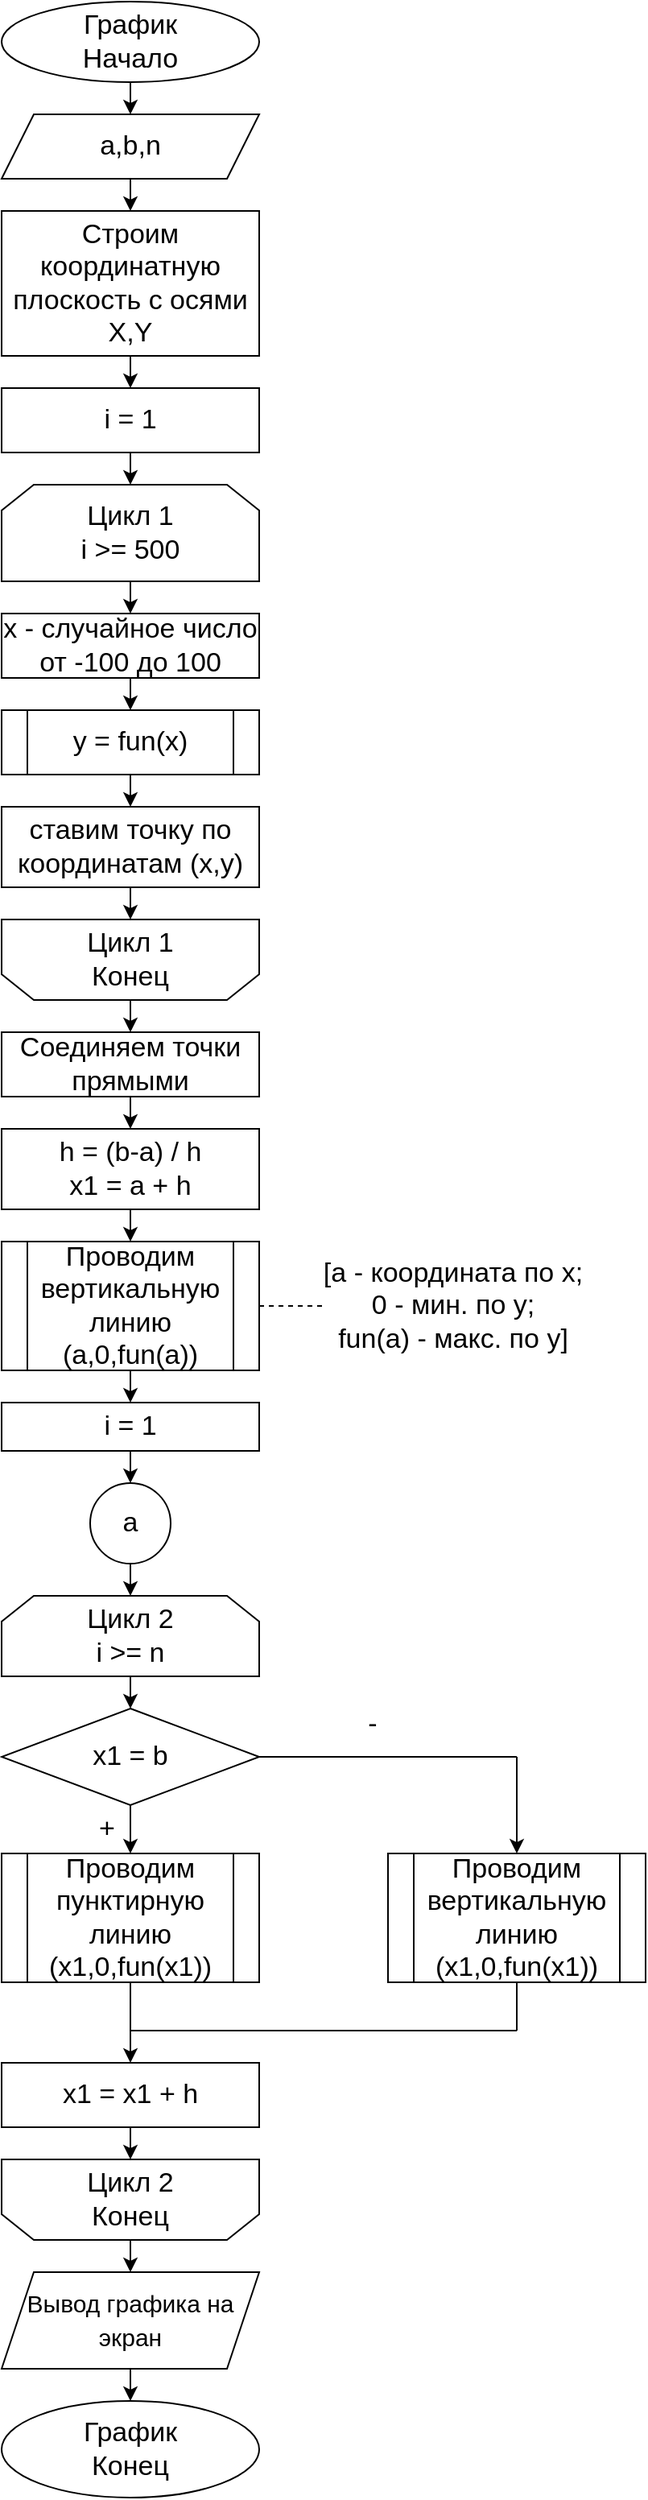 <mxfile version="20.6.0" type="device"><diagram id="loumMak5QDohsjKqV8Zm" name="Страница 1"><mxGraphModel dx="1042" dy="960" grid="1" gridSize="10" guides="1" tooltips="1" connect="1" arrows="1" fold="1" page="1" pageScale="1" pageWidth="827" pageHeight="1169" math="0" shadow="0"><root><mxCell id="0"/><mxCell id="1" parent="0"/><mxCell id="vgffk9RPuAJhd5spVzlk-1" value="&lt;font style=&quot;font-size: 17px;&quot;&gt;График&lt;br&gt;Начало&lt;/font&gt;" style="ellipse;whiteSpace=wrap;html=1;" vertex="1" parent="1"><mxGeometry x="120" width="160" height="50" as="geometry"/></mxCell><mxCell id="vgffk9RPuAJhd5spVzlk-2" value="" style="endArrow=classic;html=1;rounded=0;fontSize=17;exitX=0.5;exitY=1;exitDx=0;exitDy=0;" edge="1" parent="1" source="vgffk9RPuAJhd5spVzlk-1"><mxGeometry width="50" height="50" relative="1" as="geometry"><mxPoint x="290" y="260" as="sourcePoint"/><mxPoint x="200" y="70" as="targetPoint"/></mxGeometry></mxCell><mxCell id="vgffk9RPuAJhd5spVzlk-3" value="a,b,n" style="shape=parallelogram;perimeter=parallelogramPerimeter;whiteSpace=wrap;html=1;fixedSize=1;fontSize=17;" vertex="1" parent="1"><mxGeometry x="120" y="70" width="160" height="40" as="geometry"/></mxCell><mxCell id="vgffk9RPuAJhd5spVzlk-4" value="" style="endArrow=classic;html=1;rounded=0;fontSize=17;exitX=0.5;exitY=1;exitDx=0;exitDy=0;" edge="1" parent="1" source="vgffk9RPuAJhd5spVzlk-3"><mxGeometry width="50" height="50" relative="1" as="geometry"><mxPoint x="280" y="200" as="sourcePoint"/><mxPoint x="200" y="130" as="targetPoint"/></mxGeometry></mxCell><mxCell id="vgffk9RPuAJhd5spVzlk-6" value="Строим координатную плоскость с осями X,Y" style="rounded=0;whiteSpace=wrap;html=1;fontSize=17;" vertex="1" parent="1"><mxGeometry x="120" y="130" width="160" height="90" as="geometry"/></mxCell><mxCell id="vgffk9RPuAJhd5spVzlk-7" value="" style="endArrow=classic;html=1;rounded=0;fontSize=17;exitX=0.5;exitY=1;exitDx=0;exitDy=0;" edge="1" parent="1" source="vgffk9RPuAJhd5spVzlk-6"><mxGeometry width="50" height="50" relative="1" as="geometry"><mxPoint x="290" y="320" as="sourcePoint"/><mxPoint x="200" y="240" as="targetPoint"/></mxGeometry></mxCell><mxCell id="vgffk9RPuAJhd5spVzlk-8" value="y = fun(x)" style="shape=process;whiteSpace=wrap;html=1;backgroundOutline=1;fontSize=17;" vertex="1" parent="1"><mxGeometry x="120" y="440" width="160" height="40" as="geometry"/></mxCell><mxCell id="vgffk9RPuAJhd5spVzlk-9" value="" style="endArrow=classic;html=1;rounded=0;fontSize=17;exitX=0.5;exitY=1;exitDx=0;exitDy=0;" edge="1" parent="1" source="vgffk9RPuAJhd5spVzlk-8"><mxGeometry width="50" height="50" relative="1" as="geometry"><mxPoint x="230" y="639" as="sourcePoint"/><mxPoint x="200" y="500" as="targetPoint"/></mxGeometry></mxCell><mxCell id="vgffk9RPuAJhd5spVzlk-10" value="i = 1" style="rounded=0;whiteSpace=wrap;html=1;fontSize=17;" vertex="1" parent="1"><mxGeometry x="120" y="240" width="160" height="40" as="geometry"/></mxCell><mxCell id="vgffk9RPuAJhd5spVzlk-11" value="" style="endArrow=classic;html=1;rounded=0;fontSize=17;exitX=0.5;exitY=1;exitDx=0;exitDy=0;" edge="1" parent="1" source="vgffk9RPuAJhd5spVzlk-10"><mxGeometry width="50" height="50" relative="1" as="geometry"><mxPoint x="170" y="370" as="sourcePoint"/><mxPoint x="200" y="300" as="targetPoint"/></mxGeometry></mxCell><mxCell id="vgffk9RPuAJhd5spVzlk-12" value="Цикл 1&lt;br&gt;i &amp;gt;= 500" style="shape=loopLimit;whiteSpace=wrap;html=1;fontSize=17;" vertex="1" parent="1"><mxGeometry x="120" y="300" width="160" height="60" as="geometry"/></mxCell><mxCell id="vgffk9RPuAJhd5spVzlk-13" value="" style="endArrow=classic;html=1;rounded=0;fontSize=17;exitX=0.5;exitY=1;exitDx=0;exitDy=0;" edge="1" parent="1" source="vgffk9RPuAJhd5spVzlk-12"><mxGeometry width="50" height="50" relative="1" as="geometry"><mxPoint x="490" y="430" as="sourcePoint"/><mxPoint x="200" y="380" as="targetPoint"/></mxGeometry></mxCell><mxCell id="vgffk9RPuAJhd5spVzlk-14" value="x - случайное число от -100 до 100" style="rounded=0;whiteSpace=wrap;html=1;fontSize=17;" vertex="1" parent="1"><mxGeometry x="120" y="380" width="160" height="40" as="geometry"/></mxCell><mxCell id="vgffk9RPuAJhd5spVzlk-15" value="" style="endArrow=classic;html=1;rounded=0;fontSize=17;exitX=0.5;exitY=1;exitDx=0;exitDy=0;" edge="1" parent="1" source="vgffk9RPuAJhd5spVzlk-14"><mxGeometry width="50" height="50" relative="1" as="geometry"><mxPoint x="310" y="510" as="sourcePoint"/><mxPoint x="200" y="440" as="targetPoint"/></mxGeometry></mxCell><mxCell id="vgffk9RPuAJhd5spVzlk-16" value="ставим точку по координатам (x,y)" style="rounded=0;whiteSpace=wrap;html=1;fontSize=17;" vertex="1" parent="1"><mxGeometry x="120" y="500" width="160" height="50" as="geometry"/></mxCell><mxCell id="vgffk9RPuAJhd5spVzlk-17" value="" style="endArrow=classic;html=1;rounded=0;fontSize=17;exitX=0.5;exitY=1;exitDx=0;exitDy=0;" edge="1" parent="1" source="vgffk9RPuAJhd5spVzlk-16"><mxGeometry width="50" height="50" relative="1" as="geometry"><mxPoint x="260" y="640" as="sourcePoint"/><mxPoint x="200" y="570" as="targetPoint"/></mxGeometry></mxCell><mxCell id="vgffk9RPuAJhd5spVzlk-18" value="Цикл 1 &lt;br&gt;Конец" style="shape=loopLimit;whiteSpace=wrap;html=1;fontSize=17;direction=west;" vertex="1" parent="1"><mxGeometry x="120" y="570" width="160" height="50" as="geometry"/></mxCell><mxCell id="vgffk9RPuAJhd5spVzlk-19" value="" style="endArrow=classic;html=1;rounded=0;fontSize=17;exitX=0.5;exitY=0;exitDx=0;exitDy=0;" edge="1" parent="1" source="vgffk9RPuAJhd5spVzlk-18"><mxGeometry width="50" height="50" relative="1" as="geometry"><mxPoint x="200" y="630" as="sourcePoint"/><mxPoint x="200" y="640" as="targetPoint"/></mxGeometry></mxCell><mxCell id="vgffk9RPuAJhd5spVzlk-20" value="Соединяем точки прямыми" style="rounded=0;whiteSpace=wrap;html=1;fontSize=17;" vertex="1" parent="1"><mxGeometry x="120" y="640" width="160" height="40" as="geometry"/></mxCell><mxCell id="vgffk9RPuAJhd5spVzlk-21" value="" style="endArrow=classic;html=1;rounded=0;fontSize=17;exitX=0.5;exitY=1;exitDx=0;exitDy=0;" edge="1" parent="1" source="vgffk9RPuAJhd5spVzlk-20"><mxGeometry width="50" height="50" relative="1" as="geometry"><mxPoint x="290" y="790" as="sourcePoint"/><mxPoint x="200" y="700" as="targetPoint"/></mxGeometry></mxCell><mxCell id="vgffk9RPuAJhd5spVzlk-22" value="h = (b-a) / h&lt;br&gt;x1 = a + h" style="rounded=0;whiteSpace=wrap;html=1;fontSize=17;" vertex="1" parent="1"><mxGeometry x="120" y="700" width="160" height="50" as="geometry"/></mxCell><mxCell id="vgffk9RPuAJhd5spVzlk-24" value="" style="endArrow=classic;html=1;rounded=0;fontSize=17;exitX=0.5;exitY=1;exitDx=0;exitDy=0;" edge="1" parent="1" source="vgffk9RPuAJhd5spVzlk-22"><mxGeometry width="50" height="50" relative="1" as="geometry"><mxPoint x="170" y="880" as="sourcePoint"/><mxPoint x="200" y="770" as="targetPoint"/></mxGeometry></mxCell><mxCell id="vgffk9RPuAJhd5spVzlk-26" value="Проводим вертикальную линию (a,0,fun(a))" style="shape=process;whiteSpace=wrap;html=1;backgroundOutline=1;fontSize=17;" vertex="1" parent="1"><mxGeometry x="120" y="770" width="160" height="80" as="geometry"/></mxCell><mxCell id="vgffk9RPuAJhd5spVzlk-27" value="" style="endArrow=none;dashed=1;html=1;rounded=0;fontSize=17;exitX=1;exitY=0.5;exitDx=0;exitDy=0;" edge="1" parent="1" source="vgffk9RPuAJhd5spVzlk-26"><mxGeometry width="50" height="50" relative="1" as="geometry"><mxPoint x="470" y="490" as="sourcePoint"/><mxPoint x="320" y="810" as="targetPoint"/></mxGeometry></mxCell><mxCell id="vgffk9RPuAJhd5spVzlk-28" value="[a - координата по x;&lt;br&gt;0 - мин. по y;&lt;br&gt;fun(a) - макс. по y]" style="text;html=1;align=center;verticalAlign=middle;resizable=0;points=[];autosize=1;strokeColor=none;fillColor=none;fontSize=17;" vertex="1" parent="1"><mxGeometry x="310" y="775" width="180" height="70" as="geometry"/></mxCell><mxCell id="vgffk9RPuAJhd5spVzlk-29" value="" style="endArrow=classic;html=1;rounded=0;fontSize=17;exitX=0.5;exitY=1;exitDx=0;exitDy=0;" edge="1" parent="1" source="vgffk9RPuAJhd5spVzlk-26"><mxGeometry width="50" height="50" relative="1" as="geometry"><mxPoint x="470" y="720" as="sourcePoint"/><mxPoint x="200" y="870" as="targetPoint"/></mxGeometry></mxCell><mxCell id="vgffk9RPuAJhd5spVzlk-30" value="i = 1" style="rounded=0;whiteSpace=wrap;html=1;fontSize=17;" vertex="1" parent="1"><mxGeometry x="120" y="870" width="160" height="30" as="geometry"/></mxCell><mxCell id="vgffk9RPuAJhd5spVzlk-31" value="" style="endArrow=classic;html=1;rounded=0;fontSize=17;exitX=0.5;exitY=1;exitDx=0;exitDy=0;" edge="1" parent="1" source="vgffk9RPuAJhd5spVzlk-30"><mxGeometry width="50" height="50" relative="1" as="geometry"><mxPoint x="470" y="510" as="sourcePoint"/><mxPoint x="200" y="920" as="targetPoint"/></mxGeometry></mxCell><mxCell id="vgffk9RPuAJhd5spVzlk-32" value="a" style="ellipse;whiteSpace=wrap;html=1;aspect=fixed;fontSize=17;" vertex="1" parent="1"><mxGeometry x="175" y="920" width="50" height="50" as="geometry"/></mxCell><mxCell id="vgffk9RPuAJhd5spVzlk-33" value="" style="endArrow=classic;html=1;rounded=0;fontSize=17;exitX=0.5;exitY=1;exitDx=0;exitDy=0;" edge="1" parent="1" source="vgffk9RPuAJhd5spVzlk-32"><mxGeometry width="50" height="50" relative="1" as="geometry"><mxPoint x="200" y="990" as="sourcePoint"/><mxPoint x="200" y="990" as="targetPoint"/></mxGeometry></mxCell><mxCell id="vgffk9RPuAJhd5spVzlk-34" value="Цикл 2&lt;br&gt;i &amp;gt;= n" style="shape=loopLimit;whiteSpace=wrap;html=1;fontSize=17;" vertex="1" parent="1"><mxGeometry x="120" y="990" width="160" height="50" as="geometry"/></mxCell><mxCell id="vgffk9RPuAJhd5spVzlk-36" value="" style="endArrow=classic;html=1;rounded=0;fontSize=17;exitX=0.5;exitY=1;exitDx=0;exitDy=0;" edge="1" parent="1" source="vgffk9RPuAJhd5spVzlk-34"><mxGeometry width="50" height="50" relative="1" as="geometry"><mxPoint x="230" y="1150" as="sourcePoint"/><mxPoint x="200" y="1060" as="targetPoint"/></mxGeometry></mxCell><mxCell id="vgffk9RPuAJhd5spVzlk-37" value="x1 = b" style="rhombus;whiteSpace=wrap;html=1;fontSize=17;" vertex="1" parent="1"><mxGeometry x="120" y="1060" width="160" height="60" as="geometry"/></mxCell><mxCell id="vgffk9RPuAJhd5spVzlk-38" value="" style="endArrow=classic;html=1;rounded=0;fontSize=17;exitX=0.5;exitY=1;exitDx=0;exitDy=0;" edge="1" parent="1" source="vgffk9RPuAJhd5spVzlk-37"><mxGeometry width="50" height="50" relative="1" as="geometry"><mxPoint x="230" y="1180" as="sourcePoint"/><mxPoint x="200" y="1150" as="targetPoint"/></mxGeometry></mxCell><mxCell id="vgffk9RPuAJhd5spVzlk-39" value="+" style="text;html=1;align=center;verticalAlign=middle;resizable=0;points=[];autosize=1;strokeColor=none;fillColor=none;fontSize=17;" vertex="1" parent="1"><mxGeometry x="170" y="1120" width="30" height="30" as="geometry"/></mxCell><mxCell id="vgffk9RPuAJhd5spVzlk-40" value="" style="endArrow=none;html=1;rounded=0;fontSize=17;exitX=1;exitY=0.5;exitDx=0;exitDy=0;" edge="1" parent="1" source="vgffk9RPuAJhd5spVzlk-37"><mxGeometry width="50" height="50" relative="1" as="geometry"><mxPoint x="460" y="1150" as="sourcePoint"/><mxPoint x="440" y="1090" as="targetPoint"/></mxGeometry></mxCell><mxCell id="vgffk9RPuAJhd5spVzlk-41" value="" style="endArrow=classic;html=1;rounded=0;fontSize=17;" edge="1" parent="1"><mxGeometry width="50" height="50" relative="1" as="geometry"><mxPoint x="440" y="1090" as="sourcePoint"/><mxPoint x="440" y="1150" as="targetPoint"/></mxGeometry></mxCell><mxCell id="vgffk9RPuAJhd5spVzlk-42" value="-" style="text;html=1;align=center;verticalAlign=middle;resizable=0;points=[];autosize=1;strokeColor=none;fillColor=none;fontSize=17;" vertex="1" parent="1"><mxGeometry x="335" y="1055" width="30" height="30" as="geometry"/></mxCell><mxCell id="vgffk9RPuAJhd5spVzlk-44" value="Проводим пунктирную линию (x1,0,fun(x1))" style="shape=process;whiteSpace=wrap;html=1;backgroundOutline=1;fontSize=17;" vertex="1" parent="1"><mxGeometry x="120" y="1150" width="160" height="80" as="geometry"/></mxCell><mxCell id="vgffk9RPuAJhd5spVzlk-45" value="Проводим вертикальную линию (x1,0,fun(x1))" style="shape=process;whiteSpace=wrap;html=1;backgroundOutline=1;fontSize=17;" vertex="1" parent="1"><mxGeometry x="360" y="1150" width="160" height="80" as="geometry"/></mxCell><mxCell id="vgffk9RPuAJhd5spVzlk-46" value="" style="endArrow=none;html=1;rounded=0;fontSize=17;entryX=0.5;entryY=1;entryDx=0;entryDy=0;" edge="1" parent="1" target="vgffk9RPuAJhd5spVzlk-45"><mxGeometry width="50" height="50" relative="1" as="geometry"><mxPoint x="440" y="1260" as="sourcePoint"/><mxPoint x="470" y="1310" as="targetPoint"/></mxGeometry></mxCell><mxCell id="vgffk9RPuAJhd5spVzlk-47" value="" style="endArrow=none;html=1;rounded=0;fontSize=17;" edge="1" parent="1"><mxGeometry width="50" height="50" relative="1" as="geometry"><mxPoint x="200" y="1260" as="sourcePoint"/><mxPoint x="440" y="1260" as="targetPoint"/></mxGeometry></mxCell><mxCell id="vgffk9RPuAJhd5spVzlk-48" value="" style="endArrow=classic;html=1;rounded=0;fontSize=17;exitX=0.5;exitY=1;exitDx=0;exitDy=0;" edge="1" parent="1" source="vgffk9RPuAJhd5spVzlk-44"><mxGeometry width="50" height="50" relative="1" as="geometry"><mxPoint x="90" y="1370" as="sourcePoint"/><mxPoint x="200" y="1280" as="targetPoint"/></mxGeometry></mxCell><mxCell id="vgffk9RPuAJhd5spVzlk-49" value="x1 = x1 + h" style="rounded=0;whiteSpace=wrap;html=1;fontSize=17;" vertex="1" parent="1"><mxGeometry x="120" y="1280" width="160" height="40" as="geometry"/></mxCell><mxCell id="vgffk9RPuAJhd5spVzlk-50" value="" style="endArrow=classic;html=1;rounded=0;fontSize=17;exitX=0.5;exitY=1;exitDx=0;exitDy=0;" edge="1" parent="1" source="vgffk9RPuAJhd5spVzlk-49"><mxGeometry width="50" height="50" relative="1" as="geometry"><mxPoint x="160" y="1420" as="sourcePoint"/><mxPoint x="200" y="1340" as="targetPoint"/></mxGeometry></mxCell><mxCell id="vgffk9RPuAJhd5spVzlk-51" value="Цикл 2&lt;br&gt;Конец" style="shape=loopLimit;whiteSpace=wrap;html=1;fontSize=17;direction=west;" vertex="1" parent="1"><mxGeometry x="120" y="1340" width="160" height="50" as="geometry"/></mxCell><mxCell id="vgffk9RPuAJhd5spVzlk-52" value="" style="endArrow=classic;html=1;rounded=0;fontSize=17;exitX=0.5;exitY=0;exitDx=0;exitDy=0;" edge="1" parent="1" source="vgffk9RPuAJhd5spVzlk-51"><mxGeometry width="50" height="50" relative="1" as="geometry"><mxPoint x="190" y="1490" as="sourcePoint"/><mxPoint x="200" y="1410" as="targetPoint"/></mxGeometry></mxCell><mxCell id="vgffk9RPuAJhd5spVzlk-53" value="&lt;div style=&quot;&quot;&gt;&lt;span style=&quot;background-color: initial;&quot;&gt;&lt;font style=&quot;font-size: 15px;&quot;&gt;Вывод графика на экран&lt;/font&gt;&lt;/span&gt;&lt;/div&gt;" style="shape=parallelogram;perimeter=parallelogramPerimeter;whiteSpace=wrap;html=1;fixedSize=1;fontSize=17;align=center;" vertex="1" parent="1"><mxGeometry x="120" y="1410" width="160" height="60" as="geometry"/></mxCell><mxCell id="vgffk9RPuAJhd5spVzlk-54" value="" style="endArrow=classic;html=1;rounded=0;fontSize=15;exitX=0.5;exitY=1;exitDx=0;exitDy=0;" edge="1" parent="1" source="vgffk9RPuAJhd5spVzlk-53"><mxGeometry width="50" height="50" relative="1" as="geometry"><mxPoint x="250" y="1610" as="sourcePoint"/><mxPoint x="200" y="1490" as="targetPoint"/></mxGeometry></mxCell><mxCell id="vgffk9RPuAJhd5spVzlk-55" value="&lt;font style=&quot;font-size: 17px;&quot;&gt;График&lt;br&gt;Конец&lt;/font&gt;" style="ellipse;whiteSpace=wrap;html=1;fontSize=15;" vertex="1" parent="1"><mxGeometry x="120" y="1490" width="160" height="60" as="geometry"/></mxCell></root></mxGraphModel></diagram></mxfile>